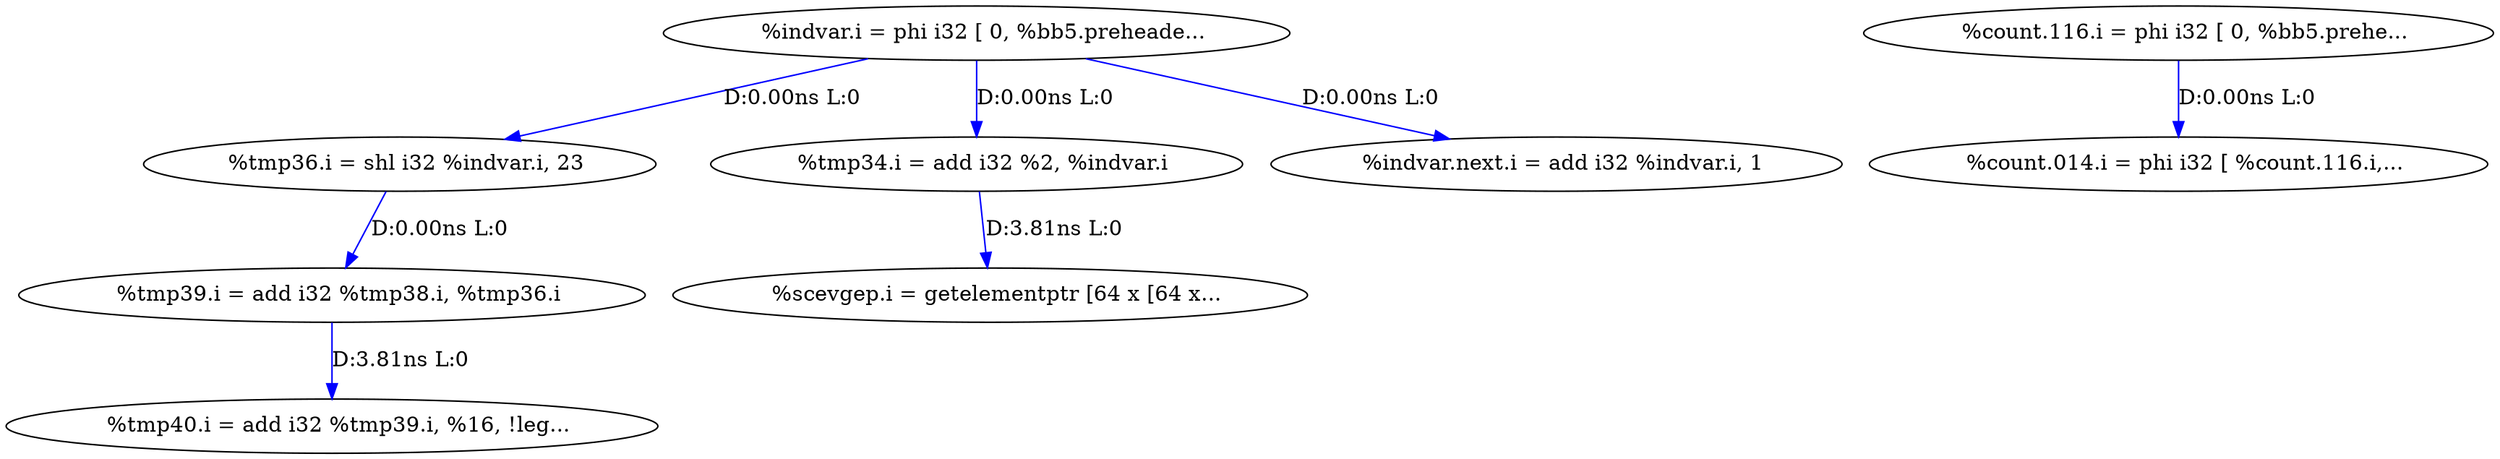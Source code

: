 digraph {
Node0xb1b8f78[label="  %tmp36.i = shl i32 %indvar.i, 23"];
Node0xb1b8d98[label="  %indvar.i = phi i32 [ 0, %bb5.preheade..."];
Node0xb1b8d98 -> Node0xb1b8f78[label="D:0.00ns L:0",color=blue];
Node0xb1b8ed8[label="  %tmp34.i = add i32 %2, %indvar.i"];
Node0xb1b8d98 -> Node0xb1b8ed8[label="D:0.00ns L:0",color=blue];
Node0xb1b8bb8[label="  %indvar.next.i = add i32 %indvar.i, 1"];
Node0xb1b8d98 -> Node0xb1b8bb8[label="D:0.00ns L:0",color=blue];
Node0xb1bf778[label="  %count.014.i = phi i32 [ %count.116.i,..."];
Node0xb1b8e38[label="  %count.116.i = phi i32 [ 0, %bb5.prehe..."];
Node0xb1b8e38 -> Node0xb1bf778[label="D:0.00ns L:0",color=blue];
Node0xb1bf818[label="  %scevgep.i = getelementptr [64 x [64 x..."];
Node0xb1b8ed8 -> Node0xb1bf818[label="D:3.81ns L:0",color=blue];
Node0xb1b9018[label="  %tmp39.i = add i32 %tmp38.i, %tmp36.i"];
Node0xb1b8f78 -> Node0xb1b9018[label="D:0.00ns L:0",color=blue];
Node0xb1b83f0[label="  %tmp40.i = add i32 %tmp39.i, %16, !leg..."];
Node0xb1b9018 -> Node0xb1b83f0[label="D:3.81ns L:0",color=blue];
}
